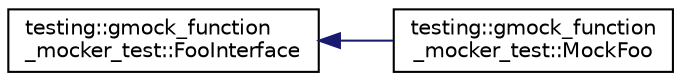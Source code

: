 digraph "类继承关系图"
{
 // LATEX_PDF_SIZE
  edge [fontname="Helvetica",fontsize="10",labelfontname="Helvetica",labelfontsize="10"];
  node [fontname="Helvetica",fontsize="10",shape=record];
  rankdir="LR";
  Node0 [label="testing::gmock_function\l_mocker_test::FooInterface",height=0.2,width=0.4,color="black", fillcolor="white", style="filled",URL="$classtesting_1_1gmock__function__mocker__test_1_1FooInterface.html",tooltip=" "];
  Node0 -> Node1 [dir="back",color="midnightblue",fontsize="10",style="solid",fontname="Helvetica"];
  Node1 [label="testing::gmock_function\l_mocker_test::MockFoo",height=0.2,width=0.4,color="black", fillcolor="white", style="filled",URL="$classtesting_1_1gmock__function__mocker__test_1_1MockFoo.html",tooltip=" "];
}
